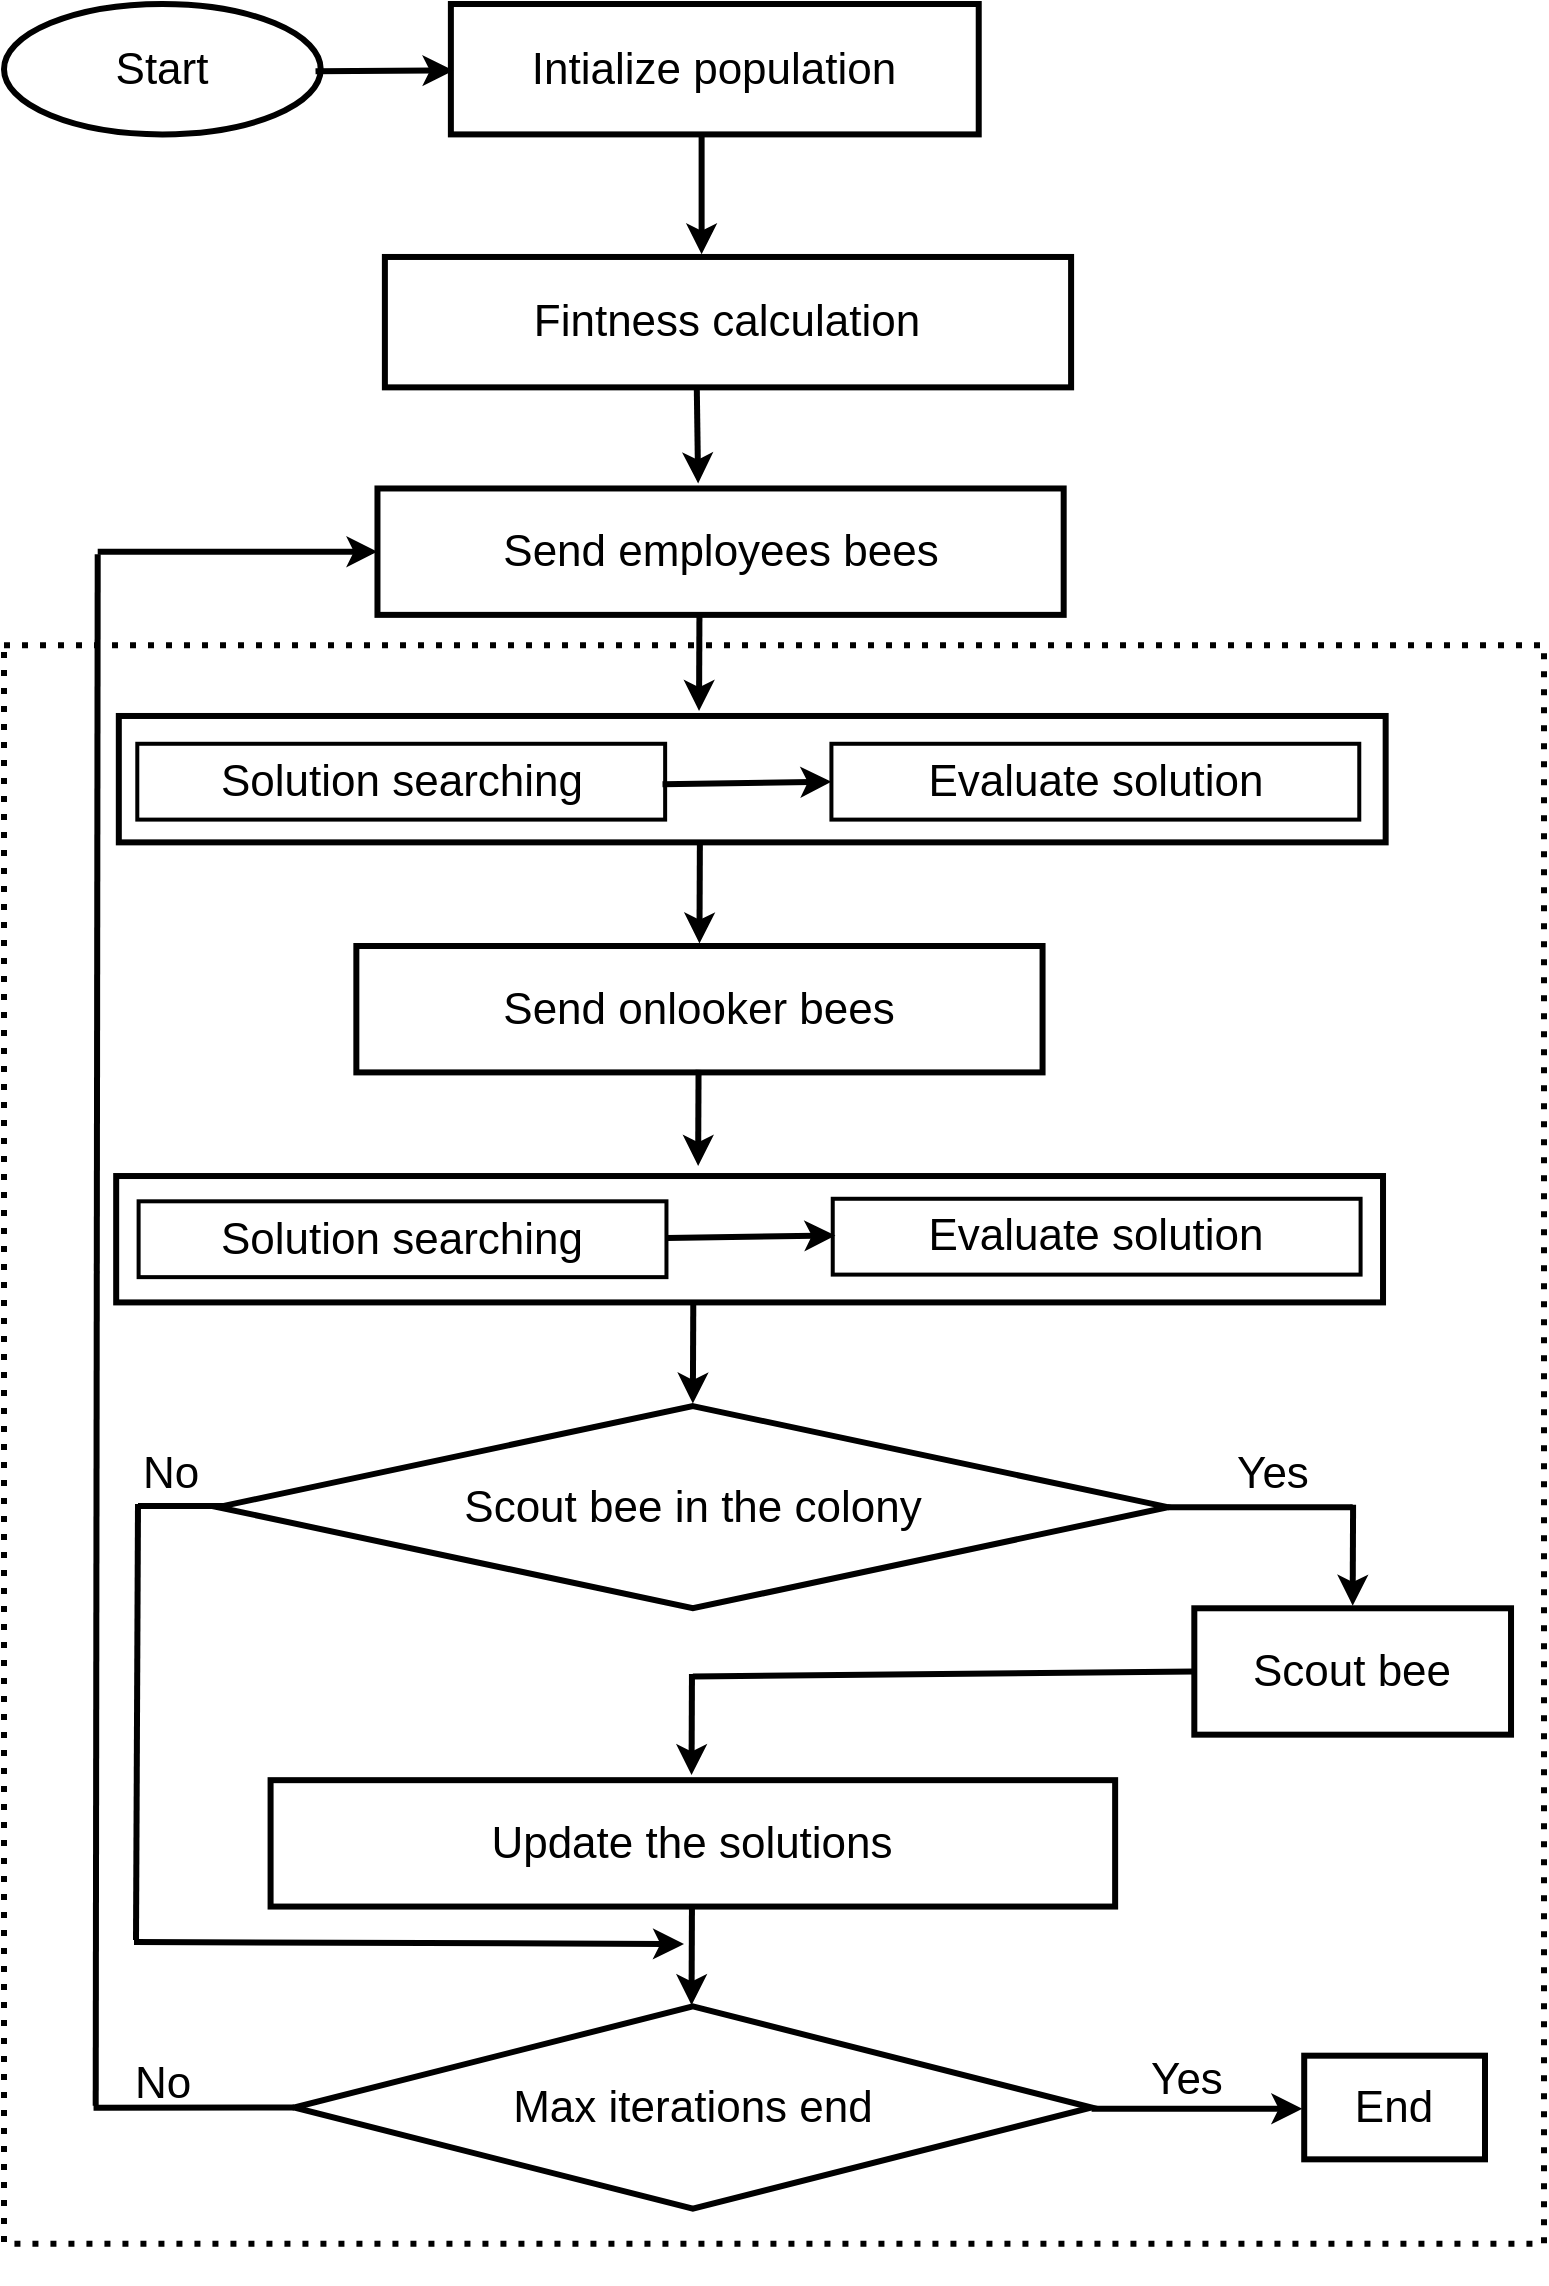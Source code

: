 <mxfile version="13.9.7" type="github">
  <diagram id="J2OOxei0ekXPkZiutIeC" name="Page-1">
    <mxGraphModel dx="1157" dy="524" grid="1" gridSize="10" guides="1" tooltips="1" connect="1" arrows="1" fold="1" page="1" pageScale="1" pageWidth="827" pageHeight="1169" math="0" shadow="0">
      <root>
        <mxCell id="0" />
        <mxCell id="1" parent="0" />
        <mxCell id="PfeFlj-GnffCoW4W9kBF-66" value="" style="group" vertex="1" connectable="0" parent="1">
          <mxGeometry x="30" y="20" width="770" height="1140" as="geometry" />
        </mxCell>
        <mxCell id="PfeFlj-GnffCoW4W9kBF-7" value="" style="rounded=0;whiteSpace=wrap;html=1;fontSize=22;fillColor=none;strokeWidth=3;dashed=1;dashPattern=1 2;" vertex="1" parent="PfeFlj-GnffCoW4W9kBF-66">
          <mxGeometry y="320.602" width="770" height="799.221" as="geometry" />
        </mxCell>
        <mxCell id="PfeFlj-GnffCoW4W9kBF-1" value="&lt;font style=&quot;font-size: 22px&quot;&gt;Start&lt;/font&gt;" style="ellipse;whiteSpace=wrap;html=1;strokeWidth=3;" vertex="1" parent="PfeFlj-GnffCoW4W9kBF-66">
          <mxGeometry width="158.356" height="65.196" as="geometry" />
        </mxCell>
        <mxCell id="PfeFlj-GnffCoW4W9kBF-2" value="Intialize population" style="rounded=0;whiteSpace=wrap;html=1;fontSize=22;strokeWidth=3;" vertex="1" parent="PfeFlj-GnffCoW4W9kBF-66">
          <mxGeometry x="223.438" y="0.004" width="263.927" height="65.196" as="geometry" />
        </mxCell>
        <mxCell id="PfeFlj-GnffCoW4W9kBF-3" value="" style="endArrow=classic;html=1;exitX=1;exitY=0.5;exitDx=0;exitDy=0;strokeWidth=3;" edge="1" parent="PfeFlj-GnffCoW4W9kBF-66">
          <mxGeometry x="-33.891" y="0.004" width="53.881" height="52.438" as="geometry">
            <mxPoint x="155.769" y="33.564" as="sourcePoint" />
            <mxPoint x="224.757" y="33.253" as="targetPoint" />
          </mxGeometry>
        </mxCell>
        <mxCell id="PfeFlj-GnffCoW4W9kBF-57" value="" style="endArrow=none;html=1;strokeWidth=3;fontSize=22;entryX=0;entryY=0.5;entryDx=0;entryDy=0;" edge="1" parent="PfeFlj-GnffCoW4W9kBF-66" target="PfeFlj-GnffCoW4W9kBF-39">
          <mxGeometry x="-33.956" y="-24.495" width="53.881" height="52.438" as="geometry">
            <mxPoint x="44.775" y="1051.905" as="sourcePoint" />
            <mxPoint x="111.204" y="1052.541" as="targetPoint" />
          </mxGeometry>
        </mxCell>
        <mxCell id="PfeFlj-GnffCoW4W9kBF-4" value="" style="endArrow=classic;html=1;strokeWidth=3;" edge="1" parent="PfeFlj-GnffCoW4W9kBF-66">
          <mxGeometry x="57.164" y="74.327" width="65.982" height="65.196" as="geometry">
            <mxPoint x="348.803" y="65.199" as="sourcePoint" />
            <mxPoint x="348.803" y="125.18" as="targetPoint" />
          </mxGeometry>
        </mxCell>
        <mxCell id="PfeFlj-GnffCoW4W9kBF-6" value="Fintness calculation" style="rounded=0;whiteSpace=wrap;html=1;fontSize=22;strokeWidth=3;" vertex="1" parent="PfeFlj-GnffCoW4W9kBF-66">
          <mxGeometry x="190.447" y="126.484" width="343.105" height="65.196" as="geometry" />
        </mxCell>
        <mxCell id="PfeFlj-GnffCoW4W9kBF-12" value="" style="endArrow=classic;html=1;strokeWidth=3;entryX=0.458;entryY=0;entryDx=0;entryDy=0;entryPerimeter=0;" edge="1" parent="PfeFlj-GnffCoW4W9kBF-66">
          <mxGeometry x="66.647" y="302.906" width="65.981" height="63.194" as="geometry">
            <mxPoint x="347.728" y="302.906" as="sourcePoint" />
            <mxPoint x="347.516" y="353.461" as="targetPoint" />
          </mxGeometry>
        </mxCell>
        <mxCell id="PfeFlj-GnffCoW4W9kBF-8" value="Send employees bees" style="rounded=0;whiteSpace=wrap;html=1;fontSize=22;strokeWidth=3;" vertex="1" parent="PfeFlj-GnffCoW4W9kBF-66">
          <mxGeometry x="186.733" y="242.24" width="343.103" height="63.194" as="geometry" />
        </mxCell>
        <mxCell id="PfeFlj-GnffCoW4W9kBF-9" value="" style="rounded=0;whiteSpace=wrap;html=1;fontSize=22;strokeWidth=3;" vertex="1" parent="PfeFlj-GnffCoW4W9kBF-66">
          <mxGeometry x="57.41" y="355.989" width="633.421" height="63.194" as="geometry" />
        </mxCell>
        <mxCell id="PfeFlj-GnffCoW4W9kBF-14" value="" style="endArrow=classic;html=1;strokeWidth=3;entryX=0;entryY=0.5;entryDx=0;entryDy=0;entryPerimeter=0;" edge="1" parent="PfeFlj-GnffCoW4W9kBF-66" target="PfeFlj-GnffCoW4W9kBF-13">
          <mxGeometry x="56.09" y="191.684" width="53.881" height="52.438" as="geometry">
            <mxPoint x="329.253" y="390.114" as="sourcePoint" />
            <mxPoint x="408.43" y="388.85" as="targetPoint" />
          </mxGeometry>
        </mxCell>
        <mxCell id="PfeFlj-GnffCoW4W9kBF-11" value="Solution searching" style="rounded=0;whiteSpace=wrap;html=1;strokeWidth=2;fillColor=none;fontSize=22;" vertex="1" parent="PfeFlj-GnffCoW4W9kBF-66">
          <mxGeometry x="66.647" y="369.892" width="263.925" height="37.916" as="geometry" />
        </mxCell>
        <mxCell id="PfeFlj-GnffCoW4W9kBF-13" value="Evaluate solution" style="rounded=0;whiteSpace=wrap;html=1;strokeWidth=2;fillColor=none;fontSize=22;" vertex="1" parent="PfeFlj-GnffCoW4W9kBF-66">
          <mxGeometry x="413.709" y="369.892" width="263.925" height="37.916" as="geometry" />
        </mxCell>
        <mxCell id="PfeFlj-GnffCoW4W9kBF-24" value="" style="endArrow=classic;html=1;strokeWidth=3;entryX=0.458;entryY=0;entryDx=0;entryDy=0;entryPerimeter=0;" edge="1" parent="PfeFlj-GnffCoW4W9kBF-66">
          <mxGeometry x="66.858" y="419.183" width="65.981" height="63.194" as="geometry">
            <mxPoint x="347.939" y="419.183" as="sourcePoint" />
            <mxPoint x="347.728" y="469.739" as="targetPoint" />
          </mxGeometry>
        </mxCell>
        <mxCell id="PfeFlj-GnffCoW4W9kBF-45" value="Send onlooker bees" style="rounded=0;whiteSpace=wrap;html=1;fontSize=22;strokeWidth=3;" vertex="1" parent="PfeFlj-GnffCoW4W9kBF-66">
          <mxGeometry x="176.176" y="471.003" width="343.103" height="63.194" as="geometry" />
        </mxCell>
        <mxCell id="PfeFlj-GnffCoW4W9kBF-46" value="" style="endArrow=classic;html=1;strokeWidth=3;entryX=0.458;entryY=0;entryDx=0;entryDy=0;entryPerimeter=0;" edge="1" parent="PfeFlj-GnffCoW4W9kBF-66">
          <mxGeometry x="66.198" y="530.405" width="65.981" height="63.194" as="geometry">
            <mxPoint x="347.279" y="532.933" as="sourcePoint" />
            <mxPoint x="347.068" y="580.96" as="targetPoint" />
          </mxGeometry>
        </mxCell>
        <mxCell id="PfeFlj-GnffCoW4W9kBF-47" value="" style="endArrow=classic;html=1;strokeWidth=3;entryX=0.458;entryY=0;entryDx=0;entryDy=0;entryPerimeter=0;" edge="1" parent="PfeFlj-GnffCoW4W9kBF-66">
          <mxGeometry x="66.198" y="192.948" width="65.981" height="63.194" as="geometry">
            <mxPoint x="346.408" y="192.948" as="sourcePoint" />
            <mxPoint x="347.068" y="239.712" as="targetPoint" />
          </mxGeometry>
        </mxCell>
        <mxCell id="PfeFlj-GnffCoW4W9kBF-60" value="" style="endArrow=classic;html=1;strokeWidth=3;fontSize=22;entryX=0;entryY=0.5;entryDx=0;entryDy=0;" edge="1" parent="PfeFlj-GnffCoW4W9kBF-66" target="PfeFlj-GnffCoW4W9kBF-8">
          <mxGeometry x="56.09" y="191.684" width="53.881" height="52.438" as="geometry">
            <mxPoint x="46.853" y="273.837" as="sourcePoint" />
            <mxPoint x="110.195" y="215.698" as="targetPoint" />
          </mxGeometry>
        </mxCell>
        <mxCell id="PfeFlj-GnffCoW4W9kBF-20" value="" style="rounded=0;whiteSpace=wrap;html=1;fontSize=22;strokeWidth=3;" vertex="1" parent="PfeFlj-GnffCoW4W9kBF-66">
          <mxGeometry x="56.09" y="586.016" width="633.421" height="63.194" as="geometry" />
        </mxCell>
        <mxCell id="PfeFlj-GnffCoW4W9kBF-17" value="Solution searching" style="rounded=0;whiteSpace=wrap;html=1;strokeWidth=2;fillColor=none;fontSize=22;" vertex="1" parent="PfeFlj-GnffCoW4W9kBF-66">
          <mxGeometry x="67.307" y="598.655" width="263.925" height="37.916" as="geometry" />
        </mxCell>
        <mxCell id="PfeFlj-GnffCoW4W9kBF-19" value="Evaluate solution" style="rounded=0;whiteSpace=wrap;html=1;strokeWidth=2;fillColor=none;fontSize=22;" vertex="1" parent="PfeFlj-GnffCoW4W9kBF-66">
          <mxGeometry x="414.369" y="597.391" width="263.925" height="37.916" as="geometry" />
        </mxCell>
        <mxCell id="PfeFlj-GnffCoW4W9kBF-26" value="" style="endArrow=classic;html=1;strokeWidth=3;entryX=0;entryY=0.5;entryDx=0;entryDy=0;entryPerimeter=0;" edge="1" parent="PfeFlj-GnffCoW4W9kBF-66">
          <mxGeometry x="56.09" y="598.655" width="65.981" height="63.194" as="geometry">
            <mxPoint x="331.232" y="616.981" as="sourcePoint" />
            <mxPoint x="415.688" y="615.717" as="targetPoint" />
          </mxGeometry>
        </mxCell>
        <mxCell id="PfeFlj-GnffCoW4W9kBF-27" value="Scout bee in the colony" style="rhombus;whiteSpace=wrap;html=1;strokeWidth=3;fillColor=none;fontSize=22;" vertex="1" parent="PfeFlj-GnffCoW4W9kBF-66">
          <mxGeometry x="106.896" y="701.029" width="475.066" height="101.111" as="geometry" />
        </mxCell>
        <mxCell id="PfeFlj-GnffCoW4W9kBF-28" value="" style="endArrow=classic;html=1;strokeWidth=3;entryX=0.458;entryY=0;entryDx=0;entryDy=0;entryPerimeter=0;" edge="1" parent="PfeFlj-GnffCoW4W9kBF-66">
          <mxGeometry x="63.559" y="649.21" width="65.981" height="63.194" as="geometry">
            <mxPoint x="344.64" y="649.21" as="sourcePoint" />
            <mxPoint x="344.429" y="699.765" as="targetPoint" />
          </mxGeometry>
        </mxCell>
        <mxCell id="PfeFlj-GnffCoW4W9kBF-30" value="Yes" style="text;html=1;strokeColor=none;fillColor=none;align=center;verticalAlign=middle;whiteSpace=wrap;rounded=0;fontSize=22;" vertex="1" parent="PfeFlj-GnffCoW4W9kBF-66">
          <mxGeometry x="608.354" y="722.515" width="52.785" height="25.278" as="geometry" />
        </mxCell>
        <mxCell id="PfeFlj-GnffCoW4W9kBF-31" value="" style="endArrow=none;html=1;strokeWidth=3;fontSize=22;entryX=1;entryY=0.5;entryDx=0;entryDy=0;" edge="1" parent="PfeFlj-GnffCoW4W9kBF-66" target="PfeFlj-GnffCoW4W9kBF-27">
          <mxGeometry x="56.09" y="586.016" width="53.881" height="52.438" as="geometry">
            <mxPoint x="674.335" y="751.585" as="sourcePoint" />
            <mxPoint x="449.999" y="773.071" as="targetPoint" />
          </mxGeometry>
        </mxCell>
        <mxCell id="PfeFlj-GnffCoW4W9kBF-33" value="Update the solutions" style="rounded=0;whiteSpace=wrap;html=1;fontSize=22;strokeWidth=3;" vertex="1" parent="PfeFlj-GnffCoW4W9kBF-66">
          <mxGeometry x="133.288" y="888.084" width="422.281" height="63.194" as="geometry" />
        </mxCell>
        <mxCell id="PfeFlj-GnffCoW4W9kBF-34" value="Scout bee" style="rounded=0;whiteSpace=wrap;html=1;fontSize=22;strokeWidth=3;" vertex="1" parent="PfeFlj-GnffCoW4W9kBF-66">
          <mxGeometry x="595.158" y="802.14" width="158.355" height="63.194" as="geometry" />
        </mxCell>
        <mxCell id="PfeFlj-GnffCoW4W9kBF-35" value="" style="endArrow=classic;html=1;strokeWidth=3;entryX=0.458;entryY=0;entryDx=0;entryDy=0;entryPerimeter=0;" edge="1" parent="PfeFlj-GnffCoW4W9kBF-66">
          <mxGeometry x="393.466" y="750.321" width="65.981" height="63.194" as="geometry">
            <mxPoint x="674.547" y="750.321" as="sourcePoint" />
            <mxPoint x="674.335" y="800.876" as="targetPoint" />
          </mxGeometry>
        </mxCell>
        <mxCell id="PfeFlj-GnffCoW4W9kBF-36" value="" style="endArrow=none;html=1;strokeWidth=3;fontSize=22;entryX=0;entryY=0.5;entryDx=0;entryDy=0;" edge="1" parent="PfeFlj-GnffCoW4W9kBF-66" target="PfeFlj-GnffCoW4W9kBF-34">
          <mxGeometry x="56.09" y="586.016" width="53.881" height="52.438" as="geometry">
            <mxPoint x="344.429" y="836.265" as="sourcePoint" />
            <mxPoint x="449.999" y="823.626" as="targetPoint" />
          </mxGeometry>
        </mxCell>
        <mxCell id="PfeFlj-GnffCoW4W9kBF-38" value="" style="endArrow=classic;html=1;strokeWidth=3;entryX=0.458;entryY=0;entryDx=0;entryDy=0;entryPerimeter=0;" edge="1" parent="PfeFlj-GnffCoW4W9kBF-66">
          <mxGeometry x="62.899" y="835.001" width="65.981" height="63.194" as="geometry">
            <mxPoint x="343.98" y="835.001" as="sourcePoint" />
            <mxPoint x="343.769" y="885.556" as="targetPoint" />
          </mxGeometry>
        </mxCell>
        <mxCell id="PfeFlj-GnffCoW4W9kBF-39" value="Max iterations end" style="rhombus;whiteSpace=wrap;html=1;strokeWidth=3;fillColor=none;fontSize=22;" vertex="1" parent="PfeFlj-GnffCoW4W9kBF-66">
          <mxGeometry x="145.069" y="1001.197" width="398.718" height="101.11" as="geometry" />
        </mxCell>
        <mxCell id="PfeFlj-GnffCoW4W9kBF-40" value="" style="endArrow=classic;html=1;strokeWidth=3;entryX=0.458;entryY=0;entryDx=0;entryDy=0;entryPerimeter=0;" edge="1" parent="PfeFlj-GnffCoW4W9kBF-66">
          <mxGeometry x="62.899" y="950.014" width="65.981" height="63.194" as="geometry">
            <mxPoint x="343.98" y="950.014" as="sourcePoint" />
            <mxPoint x="343.769" y="1000.57" as="targetPoint" />
          </mxGeometry>
        </mxCell>
        <mxCell id="PfeFlj-GnffCoW4W9kBF-41" value="" style="endArrow=classic;html=1;strokeWidth=3;" edge="1" parent="PfeFlj-GnffCoW4W9kBF-66">
          <mxGeometry x="262.707" y="1052.389" width="65.981" height="63.194" as="geometry">
            <mxPoint x="543.788" y="1052.389" as="sourcePoint" />
            <mxPoint x="649.147" y="1052.389" as="targetPoint" />
          </mxGeometry>
        </mxCell>
        <mxCell id="PfeFlj-GnffCoW4W9kBF-42" value="Yes" style="text;html=1;strokeColor=none;fillColor=none;align=center;verticalAlign=middle;whiteSpace=wrap;rounded=0;fontSize=22;" vertex="1" parent="PfeFlj-GnffCoW4W9kBF-66">
          <mxGeometry x="565.265" y="1025.847" width="52.785" height="25.278" as="geometry" />
        </mxCell>
        <mxCell id="PfeFlj-GnffCoW4W9kBF-43" value="End" style="rounded=0;whiteSpace=wrap;html=1;strokeWidth=3;fillColor=none;fontSize=22;" vertex="1" parent="PfeFlj-GnffCoW4W9kBF-66">
          <mxGeometry x="650.103" y="1025.847" width="90.394" height="51.819" as="geometry" />
        </mxCell>
        <mxCell id="PfeFlj-GnffCoW4W9kBF-58" value="No" style="text;html=1;strokeColor=none;fillColor=none;align=center;verticalAlign=middle;whiteSpace=wrap;rounded=0;fontSize=22;" vertex="1" parent="PfeFlj-GnffCoW4W9kBF-66">
          <mxGeometry x="52.791" y="1027.111" width="52.785" height="25.278" as="geometry" />
        </mxCell>
        <mxCell id="PfeFlj-GnffCoW4W9kBF-59" value="" style="endArrow=none;html=1;strokeWidth=3;fontSize=22;" edge="1" parent="PfeFlj-GnffCoW4W9kBF-66">
          <mxGeometry x="56.09" y="586.016" width="53.881" height="52.438" as="geometry">
            <mxPoint x="45.853" y="1050.856" as="sourcePoint" />
            <mxPoint x="46.853" y="275.101" as="targetPoint" />
          </mxGeometry>
        </mxCell>
        <mxCell id="PfeFlj-GnffCoW4W9kBF-67" value="" style="endArrow=none;html=1;strokeWidth=3;fontSize=22;" edge="1" parent="PfeFlj-GnffCoW4W9kBF-66">
          <mxGeometry x="-251.03" y="483.596" width="53.881" height="52.438" as="geometry">
            <mxPoint x="67" y="751" as="sourcePoint" />
            <mxPoint x="110" y="751" as="targetPoint" />
          </mxGeometry>
        </mxCell>
        <mxCell id="PfeFlj-GnffCoW4W9kBF-68" value="" style="endArrow=none;html=1;strokeWidth=3;fontSize=22;" edge="1" parent="PfeFlj-GnffCoW4W9kBF-66">
          <mxGeometry x="-252.03" y="473.596" width="53.881" height="52.438" as="geometry">
            <mxPoint x="67" y="750" as="sourcePoint" />
            <mxPoint x="66" y="968" as="targetPoint" />
          </mxGeometry>
        </mxCell>
        <mxCell id="PfeFlj-GnffCoW4W9kBF-70" value="No" style="text;html=1;strokeColor=none;fillColor=none;align=center;verticalAlign=middle;whiteSpace=wrap;rounded=0;fontSize=22;" vertex="1" parent="PfeFlj-GnffCoW4W9kBF-66">
          <mxGeometry x="57.411" y="722.511" width="52.785" height="25.278" as="geometry" />
        </mxCell>
        <mxCell id="PfeFlj-GnffCoW4W9kBF-69" value="" style="endArrow=classic;html=1;strokeWidth=3;fontSize=22;" edge="1" parent="1">
          <mxGeometry width="50" height="50" relative="1" as="geometry">
            <mxPoint x="95" y="989" as="sourcePoint" />
            <mxPoint x="370" y="990" as="targetPoint" />
          </mxGeometry>
        </mxCell>
      </root>
    </mxGraphModel>
  </diagram>
</mxfile>
